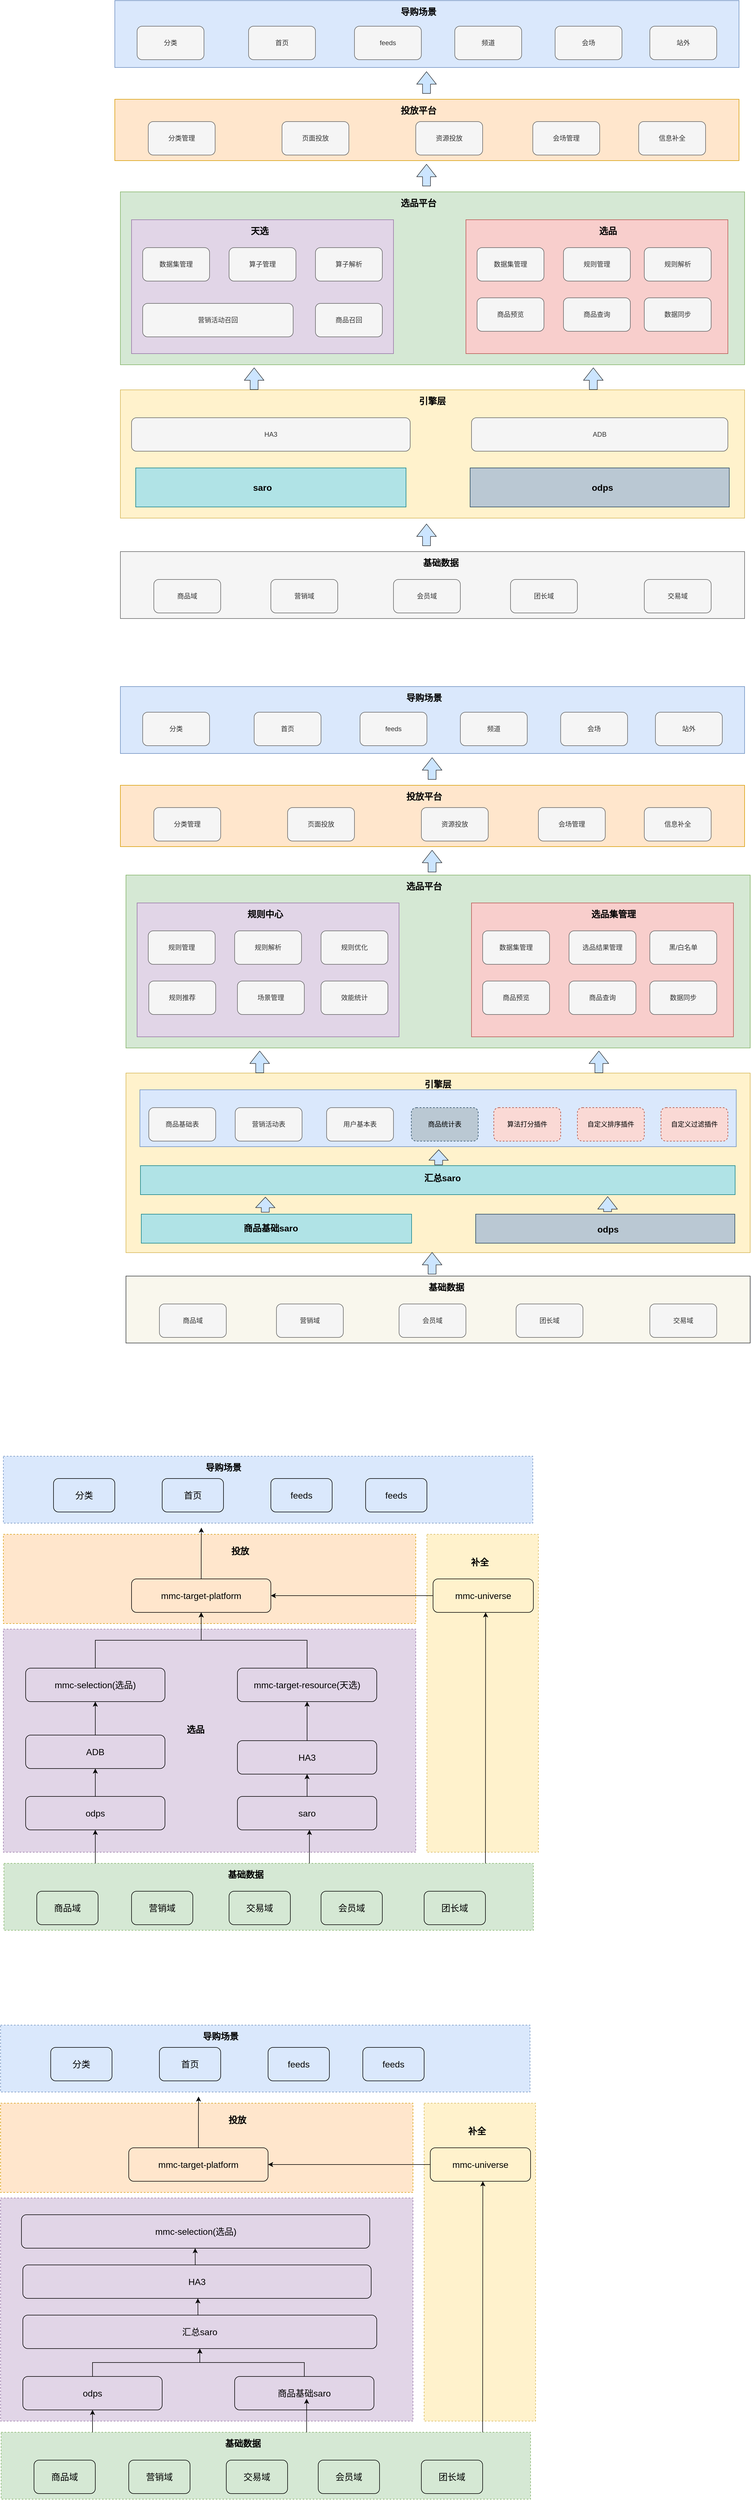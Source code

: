 <mxfile version="14.6.1" type="github">
  <diagram name="Page-1" id="b98fa263-6416-c6ec-5b7d-78bf54ef71d0">
    <mxGraphModel dx="2163" dy="1402" grid="1" gridSize="10" guides="1" tooltips="1" connect="1" arrows="1" fold="1" page="1" pageScale="1.5" pageWidth="2336" pageHeight="1654" background="#ffffff" math="0" shadow="0">
      <root>
        <mxCell id="0" style=";html=1;" />
        <mxCell id="1" style=";html=1;" parent="0" />
        <mxCell id="M6S7KxfYZkBea45pY0MP-111" value="" style="rounded=0;whiteSpace=wrap;html=1;dashed=1;fillColor=#fff2cc;strokeColor=#d6b656;" vertex="1" parent="1">
          <mxGeometry x="840" y="2870" width="200" height="570" as="geometry" />
        </mxCell>
        <mxCell id="M6S7KxfYZkBea45pY0MP-108" value="" style="rounded=0;whiteSpace=wrap;html=1;dashed=1;fillColor=#e1d5e7;strokeColor=#9673a6;" vertex="1" parent="1">
          <mxGeometry x="80" y="3040" width="740" height="400" as="geometry" />
        </mxCell>
        <mxCell id="M6S7KxfYZkBea45pY0MP-110" value="" style="rounded=0;whiteSpace=wrap;html=1;dashed=1;fillColor=#ffe6cc;strokeColor=#d79b00;" vertex="1" parent="1">
          <mxGeometry x="80" y="2870" width="740" height="160" as="geometry" />
        </mxCell>
        <mxCell id="M6S7KxfYZkBea45pY0MP-88" value="" style="rounded=0;whiteSpace=wrap;html=1;dashed=1;fillColor=#dae8fc;strokeColor=#6c8ebf;" vertex="1" parent="1">
          <mxGeometry x="80" y="2730" width="950" height="120" as="geometry" />
        </mxCell>
        <mxCell id="TaRt0js-7bv4IxSQRaNH-4" value="" style="rounded=0;whiteSpace=wrap;html=1;fillColor=#dae8fc;strokeColor=#6c8ebf;" parent="1" vertex="1">
          <mxGeometry x="280" y="120" width="1120" height="120" as="geometry" />
        </mxCell>
        <mxCell id="TaRt0js-7bv4IxSQRaNH-5" value="分类" style="rounded=1;whiteSpace=wrap;html=1;fillColor=#f5f5f5;strokeColor=#666666;fontColor=#333333;" parent="1" vertex="1">
          <mxGeometry x="320" y="166" width="120" height="60" as="geometry" />
        </mxCell>
        <mxCell id="TaRt0js-7bv4IxSQRaNH-6" value="首页" style="rounded=1;whiteSpace=wrap;html=1;fillColor=#f5f5f5;strokeColor=#666666;fontColor=#333333;" parent="1" vertex="1">
          <mxGeometry x="520" y="166" width="120" height="60" as="geometry" />
        </mxCell>
        <mxCell id="TaRt0js-7bv4IxSQRaNH-7" value="feeds" style="rounded=1;whiteSpace=wrap;html=1;fillColor=#f5f5f5;strokeColor=#666666;fontColor=#333333;" parent="1" vertex="1">
          <mxGeometry x="710" y="166" width="120" height="60" as="geometry" />
        </mxCell>
        <mxCell id="TaRt0js-7bv4IxSQRaNH-8" value="频道" style="rounded=1;whiteSpace=wrap;html=1;fillColor=#f5f5f5;strokeColor=#666666;fontColor=#333333;" parent="1" vertex="1">
          <mxGeometry x="890" y="166" width="120" height="60" as="geometry" />
        </mxCell>
        <mxCell id="TaRt0js-7bv4IxSQRaNH-9" value="会场" style="rounded=1;whiteSpace=wrap;html=1;fillColor=#f5f5f5;strokeColor=#666666;fontColor=#333333;" parent="1" vertex="1">
          <mxGeometry x="1070" y="166" width="120" height="60" as="geometry" />
        </mxCell>
        <mxCell id="TaRt0js-7bv4IxSQRaNH-10" value="站外" style="rounded=1;whiteSpace=wrap;html=1;fillColor=#f5f5f5;strokeColor=#666666;fontColor=#333333;" parent="1" vertex="1">
          <mxGeometry x="1240" y="166" width="120" height="60" as="geometry" />
        </mxCell>
        <mxCell id="TaRt0js-7bv4IxSQRaNH-11" value="导购场景" style="text;html=1;strokeColor=none;fillColor=none;align=center;verticalAlign=middle;whiteSpace=wrap;rounded=0;fontStyle=1;fontSize=16;" parent="1" vertex="1">
          <mxGeometry x="760" y="130" width="130" height="20" as="geometry" />
        </mxCell>
        <mxCell id="TaRt0js-7bv4IxSQRaNH-12" value="" style="rounded=0;whiteSpace=wrap;html=1;fillColor=#ffe6cc;strokeColor=#d79b00;" parent="1" vertex="1">
          <mxGeometry x="280" y="297" width="1120" height="110" as="geometry" />
        </mxCell>
        <mxCell id="TaRt0js-7bv4IxSQRaNH-13" value="投放平台" style="text;html=1;strokeColor=none;fillColor=none;align=center;verticalAlign=middle;whiteSpace=wrap;rounded=0;fontStyle=1;fontSize=16;" parent="1" vertex="1">
          <mxGeometry x="760" y="307" width="130" height="20" as="geometry" />
        </mxCell>
        <mxCell id="TaRt0js-7bv4IxSQRaNH-14" value="分类管理" style="rounded=1;whiteSpace=wrap;html=1;fillColor=#f5f5f5;strokeColor=#666666;fontColor=#333333;" parent="1" vertex="1">
          <mxGeometry x="340" y="337" width="120" height="60" as="geometry" />
        </mxCell>
        <mxCell id="TaRt0js-7bv4IxSQRaNH-15" value="页面投放" style="rounded=1;whiteSpace=wrap;html=1;fillColor=#f5f5f5;strokeColor=#666666;fontColor=#333333;" parent="1" vertex="1">
          <mxGeometry x="580" y="337" width="120" height="60" as="geometry" />
        </mxCell>
        <mxCell id="TaRt0js-7bv4IxSQRaNH-17" value="资源投放" style="rounded=1;whiteSpace=wrap;html=1;fillColor=#f5f5f5;strokeColor=#666666;fontColor=#333333;" parent="1" vertex="1">
          <mxGeometry x="820" y="337" width="120" height="60" as="geometry" />
        </mxCell>
        <mxCell id="TaRt0js-7bv4IxSQRaNH-18" value="会场管理" style="rounded=1;whiteSpace=wrap;html=1;fillColor=#f5f5f5;strokeColor=#666666;fontColor=#333333;" parent="1" vertex="1">
          <mxGeometry x="1030" y="337" width="120" height="60" as="geometry" />
        </mxCell>
        <mxCell id="TaRt0js-7bv4IxSQRaNH-19" value="信息补全" style="rounded=1;whiteSpace=wrap;html=1;fillColor=#f5f5f5;strokeColor=#666666;fontColor=#333333;" parent="1" vertex="1">
          <mxGeometry x="1220" y="337" width="120" height="60" as="geometry" />
        </mxCell>
        <mxCell id="TaRt0js-7bv4IxSQRaNH-20" value="" style="rounded=0;whiteSpace=wrap;html=1;fillColor=#d5e8d4;strokeColor=#82b366;" parent="1" vertex="1">
          <mxGeometry x="290" y="463" width="1120" height="310" as="geometry" />
        </mxCell>
        <mxCell id="TaRt0js-7bv4IxSQRaNH-21" value="选品平台" style="text;html=1;strokeColor=none;fillColor=none;align=center;verticalAlign=middle;whiteSpace=wrap;rounded=0;fontStyle=1;fontSize=16;" parent="1" vertex="1">
          <mxGeometry x="760" y="473" width="130" height="20" as="geometry" />
        </mxCell>
        <mxCell id="TaRt0js-7bv4IxSQRaNH-24" value="" style="rounded=0;whiteSpace=wrap;html=1;fillColor=#e1d5e7;strokeColor=#9673a6;" parent="1" vertex="1">
          <mxGeometry x="310" y="513" width="470" height="240" as="geometry" />
        </mxCell>
        <mxCell id="TaRt0js-7bv4IxSQRaNH-25" value="天选" style="text;html=1;strokeColor=none;fillColor=none;align=center;verticalAlign=middle;whiteSpace=wrap;rounded=0;fontStyle=1;fontSize=16;" parent="1" vertex="1">
          <mxGeometry x="475" y="523" width="130" height="20" as="geometry" />
        </mxCell>
        <mxCell id="TaRt0js-7bv4IxSQRaNH-26" value="" style="rounded=0;whiteSpace=wrap;html=1;fillColor=#f8cecc;strokeColor=#b85450;" parent="1" vertex="1">
          <mxGeometry x="910" y="513" width="470" height="240" as="geometry" />
        </mxCell>
        <mxCell id="TaRt0js-7bv4IxSQRaNH-27" value="选品" style="text;html=1;strokeColor=none;fillColor=none;align=center;verticalAlign=middle;whiteSpace=wrap;rounded=0;fontStyle=1;fontSize=16;" parent="1" vertex="1">
          <mxGeometry x="1100" y="523" width="130" height="20" as="geometry" />
        </mxCell>
        <mxCell id="TaRt0js-7bv4IxSQRaNH-28" value="数据集管理" style="rounded=1;whiteSpace=wrap;html=1;fillColor=#f5f5f5;strokeColor=#666666;fontColor=#333333;" parent="1" vertex="1">
          <mxGeometry x="330" y="563" width="120" height="60" as="geometry" />
        </mxCell>
        <mxCell id="TaRt0js-7bv4IxSQRaNH-29" value="算子管理" style="rounded=1;whiteSpace=wrap;html=1;fillColor=#f5f5f5;strokeColor=#666666;fontColor=#333333;" parent="1" vertex="1">
          <mxGeometry x="485" y="563" width="120" height="60" as="geometry" />
        </mxCell>
        <mxCell id="TaRt0js-7bv4IxSQRaNH-30" value="算子解析" style="rounded=1;whiteSpace=wrap;html=1;fillColor=#f5f5f5;strokeColor=#666666;fontColor=#333333;" parent="1" vertex="1">
          <mxGeometry x="640" y="563" width="120" height="60" as="geometry" />
        </mxCell>
        <mxCell id="TaRt0js-7bv4IxSQRaNH-31" value="营销活动召回" style="rounded=1;whiteSpace=wrap;html=1;fillColor=#f5f5f5;strokeColor=#666666;fontColor=#333333;" parent="1" vertex="1">
          <mxGeometry x="330" y="663" width="270" height="60" as="geometry" />
        </mxCell>
        <mxCell id="TaRt0js-7bv4IxSQRaNH-32" value="商品召回" style="rounded=1;whiteSpace=wrap;html=1;fillColor=#f5f5f5;strokeColor=#666666;fontColor=#333333;" parent="1" vertex="1">
          <mxGeometry x="640" y="663" width="120" height="60" as="geometry" />
        </mxCell>
        <mxCell id="TaRt0js-7bv4IxSQRaNH-33" value="数据集管理" style="rounded=1;whiteSpace=wrap;html=1;fillColor=#f5f5f5;strokeColor=#666666;fontColor=#333333;" parent="1" vertex="1">
          <mxGeometry x="930" y="563" width="120" height="60" as="geometry" />
        </mxCell>
        <mxCell id="TaRt0js-7bv4IxSQRaNH-34" value="规则管理" style="rounded=1;whiteSpace=wrap;html=1;fillColor=#f5f5f5;strokeColor=#666666;fontColor=#333333;" parent="1" vertex="1">
          <mxGeometry x="1085" y="563" width="120" height="60" as="geometry" />
        </mxCell>
        <mxCell id="TaRt0js-7bv4IxSQRaNH-35" value="规则解析" style="rounded=1;whiteSpace=wrap;html=1;fillColor=#f5f5f5;strokeColor=#666666;fontColor=#333333;" parent="1" vertex="1">
          <mxGeometry x="1230" y="563" width="120" height="60" as="geometry" />
        </mxCell>
        <mxCell id="TaRt0js-7bv4IxSQRaNH-36" value="商品预览" style="rounded=1;whiteSpace=wrap;html=1;fillColor=#f5f5f5;strokeColor=#666666;fontColor=#333333;" parent="1" vertex="1">
          <mxGeometry x="930" y="653" width="120" height="60" as="geometry" />
        </mxCell>
        <mxCell id="TaRt0js-7bv4IxSQRaNH-37" value="商品查询" style="rounded=1;whiteSpace=wrap;html=1;fillColor=#f5f5f5;strokeColor=#666666;fontColor=#333333;" parent="1" vertex="1">
          <mxGeometry x="1085" y="653" width="120" height="60" as="geometry" />
        </mxCell>
        <mxCell id="TaRt0js-7bv4IxSQRaNH-40" value="数据同步" style="rounded=1;whiteSpace=wrap;html=1;fillColor=#f5f5f5;strokeColor=#666666;fontColor=#333333;" parent="1" vertex="1">
          <mxGeometry x="1230" y="653" width="120" height="60" as="geometry" />
        </mxCell>
        <mxCell id="TaRt0js-7bv4IxSQRaNH-41" value="" style="rounded=0;whiteSpace=wrap;html=1;fillColor=#fff2cc;strokeColor=#d6b656;" parent="1" vertex="1">
          <mxGeometry x="290" y="818" width="1120" height="230" as="geometry" />
        </mxCell>
        <mxCell id="TaRt0js-7bv4IxSQRaNH-42" value="引擎层" style="text;html=1;strokeColor=none;fillColor=none;align=center;verticalAlign=middle;whiteSpace=wrap;rounded=0;fontStyle=1;fontSize=16;" parent="1" vertex="1">
          <mxGeometry x="785" y="828" width="130" height="20" as="geometry" />
        </mxCell>
        <mxCell id="TaRt0js-7bv4IxSQRaNH-44" value="HA3" style="rounded=1;whiteSpace=wrap;html=1;fillColor=#f5f5f5;strokeColor=#666666;fontColor=#333333;" parent="1" vertex="1">
          <mxGeometry x="310" y="868" width="500" height="60" as="geometry" />
        </mxCell>
        <mxCell id="TaRt0js-7bv4IxSQRaNH-45" value="ADB" style="rounded=1;whiteSpace=wrap;html=1;fillColor=#f5f5f5;strokeColor=#666666;fontColor=#333333;" parent="1" vertex="1">
          <mxGeometry x="920" y="868" width="460" height="60" as="geometry" />
        </mxCell>
        <mxCell id="TaRt0js-7bv4IxSQRaNH-46" value="" style="rounded=0;whiteSpace=wrap;html=1;fillColor=#b0e3e6;strokeColor=#0e8088;" parent="1" vertex="1">
          <mxGeometry x="317.5" y="958" width="485" height="70" as="geometry" />
        </mxCell>
        <mxCell id="TaRt0js-7bv4IxSQRaNH-47" value="saro" style="text;html=1;strokeColor=none;fillColor=none;align=center;verticalAlign=middle;whiteSpace=wrap;rounded=0;fontStyle=1;fontSize=16;" parent="1" vertex="1">
          <mxGeometry x="480" y="983" width="130" height="20" as="geometry" />
        </mxCell>
        <mxCell id="TaRt0js-7bv4IxSQRaNH-48" value="" style="rounded=0;whiteSpace=wrap;html=1;fillColor=#bac8d3;strokeColor=#23445d;" parent="1" vertex="1">
          <mxGeometry x="917.5" y="958" width="465" height="70" as="geometry" />
        </mxCell>
        <mxCell id="TaRt0js-7bv4IxSQRaNH-49" value="odps" style="text;html=1;strokeColor=none;fillColor=none;align=center;verticalAlign=middle;whiteSpace=wrap;rounded=0;fontStyle=1;fontSize=16;" parent="1" vertex="1">
          <mxGeometry x="1090" y="983" width="130" height="20" as="geometry" />
        </mxCell>
        <mxCell id="TaRt0js-7bv4IxSQRaNH-50" value="" style="rounded=0;whiteSpace=wrap;html=1;fillColor=#f5f5f5;strokeColor=#666666;fontColor=#333333;" parent="1" vertex="1">
          <mxGeometry x="290" y="1108" width="1120" height="120" as="geometry" />
        </mxCell>
        <mxCell id="TaRt0js-7bv4IxSQRaNH-51" value="基础数据" style="text;html=1;strokeColor=none;fillColor=none;align=center;verticalAlign=middle;whiteSpace=wrap;rounded=0;fontStyle=1;fontSize=16;" parent="1" vertex="1">
          <mxGeometry x="800" y="1118" width="130" height="20" as="geometry" />
        </mxCell>
        <mxCell id="TaRt0js-7bv4IxSQRaNH-52" value="商品域" style="rounded=1;whiteSpace=wrap;html=1;fillColor=#f5f5f5;strokeColor=#666666;fontColor=#333333;" parent="1" vertex="1">
          <mxGeometry x="350" y="1158" width="120" height="60" as="geometry" />
        </mxCell>
        <mxCell id="TaRt0js-7bv4IxSQRaNH-54" value="营销域" style="rounded=1;whiteSpace=wrap;html=1;fillColor=#f5f5f5;strokeColor=#666666;fontColor=#333333;" parent="1" vertex="1">
          <mxGeometry x="560" y="1158" width="120" height="60" as="geometry" />
        </mxCell>
        <mxCell id="TaRt0js-7bv4IxSQRaNH-55" value="会员域" style="rounded=1;whiteSpace=wrap;html=1;fillColor=#f5f5f5;strokeColor=#666666;fontColor=#333333;" parent="1" vertex="1">
          <mxGeometry x="780" y="1158" width="120" height="60" as="geometry" />
        </mxCell>
        <mxCell id="TaRt0js-7bv4IxSQRaNH-56" value="团长域" style="rounded=1;whiteSpace=wrap;html=1;fillColor=#f5f5f5;strokeColor=#666666;fontColor=#333333;" parent="1" vertex="1">
          <mxGeometry x="990" y="1158" width="120" height="60" as="geometry" />
        </mxCell>
        <mxCell id="TaRt0js-7bv4IxSQRaNH-57" value="交易域" style="rounded=1;whiteSpace=wrap;html=1;fillColor=#f5f5f5;strokeColor=#666666;fontColor=#333333;" parent="1" vertex="1">
          <mxGeometry x="1230" y="1158" width="120" height="60" as="geometry" />
        </mxCell>
        <mxCell id="TaRt0js-7bv4IxSQRaNH-60" value="" style="shape=flexArrow;endArrow=classic;html=1;fontSize=16;width=14.286;endSize=7.143;fillColor=#cce5ff;strokeColor=#36393d;" parent="1" edge="1">
          <mxGeometry width="50" height="50" relative="1" as="geometry">
            <mxPoint x="1138.57" y="818" as="sourcePoint" />
            <mxPoint x="1138.57" y="778" as="targetPoint" />
          </mxGeometry>
        </mxCell>
        <mxCell id="TaRt0js-7bv4IxSQRaNH-61" value="" style="shape=flexArrow;endArrow=classic;html=1;fontSize=16;width=14.286;endSize=7.143;fillColor=#cce5ff;strokeColor=#36393d;" parent="1" edge="1">
          <mxGeometry width="50" height="50" relative="1" as="geometry">
            <mxPoint x="530.0" y="818.0" as="sourcePoint" />
            <mxPoint x="530.0" y="778.0" as="targetPoint" />
          </mxGeometry>
        </mxCell>
        <mxCell id="TaRt0js-7bv4IxSQRaNH-63" value="" style="shape=flexArrow;endArrow=classic;html=1;fontSize=16;width=14.286;endSize=7.143;fillColor=#cce5ff;strokeColor=#36393d;" parent="1" edge="1">
          <mxGeometry width="50" height="50" relative="1" as="geometry">
            <mxPoint x="839.29" y="453.0" as="sourcePoint" />
            <mxPoint x="839.29" y="413.0" as="targetPoint" />
          </mxGeometry>
        </mxCell>
        <mxCell id="TaRt0js-7bv4IxSQRaNH-64" value="" style="shape=flexArrow;endArrow=classic;html=1;fontSize=16;width=14.286;endSize=7.143;fillColor=#cce5ff;strokeColor=#36393d;" parent="1" edge="1">
          <mxGeometry width="50" height="50" relative="1" as="geometry">
            <mxPoint x="839.29" y="287.0" as="sourcePoint" />
            <mxPoint x="839.29" y="247.0" as="targetPoint" />
          </mxGeometry>
        </mxCell>
        <mxCell id="TaRt0js-7bv4IxSQRaNH-70" value="" style="shape=flexArrow;endArrow=classic;html=1;fontSize=16;width=14.286;endSize=7.143;fillColor=#cce5ff;strokeColor=#36393d;" parent="1" edge="1">
          <mxGeometry width="50" height="50" relative="1" as="geometry">
            <mxPoint x="839.29" y="1098.0" as="sourcePoint" />
            <mxPoint x="839.29" y="1058.0" as="targetPoint" />
          </mxGeometry>
        </mxCell>
        <mxCell id="M6S7KxfYZkBea45pY0MP-1" value="" style="rounded=0;whiteSpace=wrap;html=1;fillColor=#dae8fc;strokeColor=#6c8ebf;" vertex="1" parent="1">
          <mxGeometry x="290" y="1350" width="1120" height="120" as="geometry" />
        </mxCell>
        <mxCell id="M6S7KxfYZkBea45pY0MP-2" value="分类" style="rounded=1;whiteSpace=wrap;html=1;fillColor=#f5f5f5;strokeColor=#666666;fontColor=#333333;" vertex="1" parent="1">
          <mxGeometry x="330" y="1396" width="120" height="60" as="geometry" />
        </mxCell>
        <mxCell id="M6S7KxfYZkBea45pY0MP-3" value="首页" style="rounded=1;whiteSpace=wrap;html=1;fillColor=#f5f5f5;strokeColor=#666666;fontColor=#333333;" vertex="1" parent="1">
          <mxGeometry x="530" y="1396" width="120" height="60" as="geometry" />
        </mxCell>
        <mxCell id="M6S7KxfYZkBea45pY0MP-4" value="feeds" style="rounded=1;whiteSpace=wrap;html=1;fillColor=#f5f5f5;strokeColor=#666666;fontColor=#333333;" vertex="1" parent="1">
          <mxGeometry x="720" y="1396" width="120" height="60" as="geometry" />
        </mxCell>
        <mxCell id="M6S7KxfYZkBea45pY0MP-5" value="频道" style="rounded=1;whiteSpace=wrap;html=1;fillColor=#f5f5f5;strokeColor=#666666;fontColor=#333333;" vertex="1" parent="1">
          <mxGeometry x="900" y="1396" width="120" height="60" as="geometry" />
        </mxCell>
        <mxCell id="M6S7KxfYZkBea45pY0MP-6" value="会场" style="rounded=1;whiteSpace=wrap;html=1;fillColor=#f5f5f5;strokeColor=#666666;fontColor=#333333;" vertex="1" parent="1">
          <mxGeometry x="1080" y="1396" width="120" height="60" as="geometry" />
        </mxCell>
        <mxCell id="M6S7KxfYZkBea45pY0MP-7" value="站外" style="rounded=1;whiteSpace=wrap;html=1;fillColor=#f5f5f5;strokeColor=#666666;fontColor=#333333;" vertex="1" parent="1">
          <mxGeometry x="1250" y="1396" width="120" height="60" as="geometry" />
        </mxCell>
        <mxCell id="M6S7KxfYZkBea45pY0MP-8" value="导购场景" style="text;html=1;strokeColor=none;fillColor=none;align=center;verticalAlign=middle;whiteSpace=wrap;rounded=0;fontStyle=1;fontSize=16;" vertex="1" parent="1">
          <mxGeometry x="770" y="1360" width="130" height="20" as="geometry" />
        </mxCell>
        <mxCell id="M6S7KxfYZkBea45pY0MP-9" value="" style="rounded=0;whiteSpace=wrap;html=1;fillColor=#ffe6cc;strokeColor=#d79b00;" vertex="1" parent="1">
          <mxGeometry x="290" y="1527" width="1120" height="110" as="geometry" />
        </mxCell>
        <mxCell id="M6S7KxfYZkBea45pY0MP-10" value="投放平台" style="text;html=1;strokeColor=none;fillColor=none;align=center;verticalAlign=middle;whiteSpace=wrap;rounded=0;fontStyle=1;fontSize=16;" vertex="1" parent="1">
          <mxGeometry x="770" y="1537" width="130" height="20" as="geometry" />
        </mxCell>
        <mxCell id="M6S7KxfYZkBea45pY0MP-11" value="分类管理" style="rounded=1;whiteSpace=wrap;html=1;fillColor=#f5f5f5;strokeColor=#666666;fontColor=#333333;" vertex="1" parent="1">
          <mxGeometry x="350" y="1567" width="120" height="60" as="geometry" />
        </mxCell>
        <mxCell id="M6S7KxfYZkBea45pY0MP-12" value="页面投放" style="rounded=1;whiteSpace=wrap;html=1;fillColor=#f5f5f5;strokeColor=#666666;fontColor=#333333;" vertex="1" parent="1">
          <mxGeometry x="590" y="1567" width="120" height="60" as="geometry" />
        </mxCell>
        <mxCell id="M6S7KxfYZkBea45pY0MP-13" value="资源投放" style="rounded=1;whiteSpace=wrap;html=1;fillColor=#f5f5f5;strokeColor=#666666;fontColor=#333333;" vertex="1" parent="1">
          <mxGeometry x="830" y="1567" width="120" height="60" as="geometry" />
        </mxCell>
        <mxCell id="M6S7KxfYZkBea45pY0MP-14" value="会场管理" style="rounded=1;whiteSpace=wrap;html=1;fillColor=#f5f5f5;strokeColor=#666666;fontColor=#333333;" vertex="1" parent="1">
          <mxGeometry x="1040" y="1567" width="120" height="60" as="geometry" />
        </mxCell>
        <mxCell id="M6S7KxfYZkBea45pY0MP-15" value="信息补全" style="rounded=1;whiteSpace=wrap;html=1;fillColor=#f5f5f5;strokeColor=#666666;fontColor=#333333;" vertex="1" parent="1">
          <mxGeometry x="1230" y="1567" width="120" height="60" as="geometry" />
        </mxCell>
        <mxCell id="M6S7KxfYZkBea45pY0MP-16" value="" style="rounded=0;whiteSpace=wrap;html=1;fillColor=#d5e8d4;strokeColor=#82b366;" vertex="1" parent="1">
          <mxGeometry x="300" y="1688" width="1120" height="310" as="geometry" />
        </mxCell>
        <mxCell id="M6S7KxfYZkBea45pY0MP-17" value="选品平台" style="text;html=1;strokeColor=none;fillColor=none;align=center;verticalAlign=middle;whiteSpace=wrap;rounded=0;fontStyle=1;fontSize=16;" vertex="1" parent="1">
          <mxGeometry x="770" y="1698" width="130" height="20" as="geometry" />
        </mxCell>
        <mxCell id="M6S7KxfYZkBea45pY0MP-18" value="" style="rounded=0;whiteSpace=wrap;html=1;fillColor=#e1d5e7;strokeColor=#9673a6;" vertex="1" parent="1">
          <mxGeometry x="320" y="1738" width="470" height="240" as="geometry" />
        </mxCell>
        <mxCell id="M6S7KxfYZkBea45pY0MP-19" value="规则中心" style="text;html=1;strokeColor=none;fillColor=none;align=center;verticalAlign=middle;whiteSpace=wrap;rounded=0;fontStyle=1;fontSize=16;" vertex="1" parent="1">
          <mxGeometry x="485" y="1748" width="130" height="20" as="geometry" />
        </mxCell>
        <mxCell id="M6S7KxfYZkBea45pY0MP-20" value="" style="rounded=0;whiteSpace=wrap;html=1;fillColor=#f8cecc;strokeColor=#b85450;" vertex="1" parent="1">
          <mxGeometry x="920" y="1738" width="470" height="240" as="geometry" />
        </mxCell>
        <mxCell id="M6S7KxfYZkBea45pY0MP-21" value="选品集管理" style="text;html=1;strokeColor=none;fillColor=none;align=center;verticalAlign=middle;whiteSpace=wrap;rounded=0;fontStyle=1;fontSize=16;" vertex="1" parent="1">
          <mxGeometry x="1110" y="1748" width="130" height="20" as="geometry" />
        </mxCell>
        <mxCell id="M6S7KxfYZkBea45pY0MP-22" value="规则管理" style="rounded=1;whiteSpace=wrap;html=1;fillColor=#f5f5f5;strokeColor=#666666;fontColor=#333333;" vertex="1" parent="1">
          <mxGeometry x="340" y="1788" width="120" height="60" as="geometry" />
        </mxCell>
        <mxCell id="M6S7KxfYZkBea45pY0MP-23" value="规则解析" style="rounded=1;whiteSpace=wrap;html=1;fillColor=#f5f5f5;strokeColor=#666666;fontColor=#333333;" vertex="1" parent="1">
          <mxGeometry x="495" y="1788" width="120" height="60" as="geometry" />
        </mxCell>
        <mxCell id="M6S7KxfYZkBea45pY0MP-24" value="规则优化" style="rounded=1;whiteSpace=wrap;html=1;fillColor=#f5f5f5;strokeColor=#666666;fontColor=#333333;" vertex="1" parent="1">
          <mxGeometry x="650" y="1788" width="120" height="60" as="geometry" />
        </mxCell>
        <mxCell id="M6S7KxfYZkBea45pY0MP-27" value="数据集管理" style="rounded=1;whiteSpace=wrap;html=1;fillColor=#f5f5f5;strokeColor=#666666;fontColor=#333333;" vertex="1" parent="1">
          <mxGeometry x="940" y="1788" width="120" height="60" as="geometry" />
        </mxCell>
        <mxCell id="M6S7KxfYZkBea45pY0MP-28" value="选品结果管理" style="rounded=1;whiteSpace=wrap;html=1;fillColor=#f5f5f5;strokeColor=#666666;fontColor=#333333;" vertex="1" parent="1">
          <mxGeometry x="1095" y="1788" width="120" height="60" as="geometry" />
        </mxCell>
        <mxCell id="M6S7KxfYZkBea45pY0MP-29" value="黑/白名单" style="rounded=1;whiteSpace=wrap;html=1;fillColor=#f5f5f5;strokeColor=#666666;fontColor=#333333;" vertex="1" parent="1">
          <mxGeometry x="1240" y="1788" width="120" height="60" as="geometry" />
        </mxCell>
        <mxCell id="M6S7KxfYZkBea45pY0MP-30" value="商品预览" style="rounded=1;whiteSpace=wrap;html=1;fillColor=#f5f5f5;strokeColor=#666666;fontColor=#333333;" vertex="1" parent="1">
          <mxGeometry x="940" y="1878" width="120" height="60" as="geometry" />
        </mxCell>
        <mxCell id="M6S7KxfYZkBea45pY0MP-31" value="商品查询" style="rounded=1;whiteSpace=wrap;html=1;fillColor=#f5f5f5;strokeColor=#666666;fontColor=#333333;" vertex="1" parent="1">
          <mxGeometry x="1095" y="1878" width="120" height="60" as="geometry" />
        </mxCell>
        <mxCell id="M6S7KxfYZkBea45pY0MP-32" value="数据同步" style="rounded=1;whiteSpace=wrap;html=1;fillColor=#f5f5f5;strokeColor=#666666;fontColor=#333333;" vertex="1" parent="1">
          <mxGeometry x="1240" y="1878" width="120" height="60" as="geometry" />
        </mxCell>
        <mxCell id="M6S7KxfYZkBea45pY0MP-33" value="" style="rounded=0;whiteSpace=wrap;html=1;fillColor=#fff2cc;strokeColor=#d6b656;" vertex="1" parent="1">
          <mxGeometry x="300" y="2043" width="1120" height="322" as="geometry" />
        </mxCell>
        <mxCell id="M6S7KxfYZkBea45pY0MP-34" value="引擎层" style="text;html=1;strokeColor=none;fillColor=none;align=center;verticalAlign=middle;whiteSpace=wrap;rounded=0;fontStyle=1;fontSize=16;" vertex="1" parent="1">
          <mxGeometry x="795" y="2053" width="130" height="20" as="geometry" />
        </mxCell>
        <mxCell id="M6S7KxfYZkBea45pY0MP-37" value="" style="rounded=0;whiteSpace=wrap;html=1;fillColor=#b0e3e6;strokeColor=#0e8088;" vertex="1" parent="1">
          <mxGeometry x="327.5" y="2296" width="485" height="52" as="geometry" />
        </mxCell>
        <mxCell id="M6S7KxfYZkBea45pY0MP-38" value="商品基础saro" style="text;html=1;strokeColor=none;fillColor=none;align=center;verticalAlign=middle;whiteSpace=wrap;rounded=0;fontStyle=1;fontSize=16;" vertex="1" parent="1">
          <mxGeometry x="495" y="2311" width="130" height="20" as="geometry" />
        </mxCell>
        <mxCell id="M6S7KxfYZkBea45pY0MP-39" value="" style="rounded=0;whiteSpace=wrap;html=1;fillColor=#bac8d3;strokeColor=#23445d;" vertex="1" parent="1">
          <mxGeometry x="927.5" y="2296" width="465" height="52" as="geometry" />
        </mxCell>
        <mxCell id="M6S7KxfYZkBea45pY0MP-40" value="odps" style="text;html=1;strokeColor=none;fillColor=none;align=center;verticalAlign=middle;whiteSpace=wrap;rounded=0;fontStyle=1;fontSize=16;" vertex="1" parent="1">
          <mxGeometry x="1100" y="2313" width="130" height="20" as="geometry" />
        </mxCell>
        <mxCell id="M6S7KxfYZkBea45pY0MP-41" value="" style="rounded=0;whiteSpace=wrap;html=1;fillColor=#f9f7ed;strokeColor=#36393d;" vertex="1" parent="1">
          <mxGeometry x="300" y="2407" width="1120" height="120" as="geometry" />
        </mxCell>
        <mxCell id="M6S7KxfYZkBea45pY0MP-42" value="基础数据" style="text;html=1;strokeColor=none;fillColor=none;align=center;verticalAlign=middle;whiteSpace=wrap;rounded=0;fontStyle=1;fontSize=16;" vertex="1" parent="1">
          <mxGeometry x="810" y="2417" width="130" height="20" as="geometry" />
        </mxCell>
        <mxCell id="M6S7KxfYZkBea45pY0MP-43" value="商品域" style="rounded=1;whiteSpace=wrap;html=1;fillColor=#f5f5f5;strokeColor=#666666;fontColor=#333333;" vertex="1" parent="1">
          <mxGeometry x="360" y="2457" width="120" height="60" as="geometry" />
        </mxCell>
        <mxCell id="M6S7KxfYZkBea45pY0MP-44" value="营销域" style="rounded=1;whiteSpace=wrap;html=1;fillColor=#f5f5f5;strokeColor=#666666;fontColor=#333333;" vertex="1" parent="1">
          <mxGeometry x="570" y="2457" width="120" height="60" as="geometry" />
        </mxCell>
        <mxCell id="M6S7KxfYZkBea45pY0MP-45" value="会员域" style="rounded=1;whiteSpace=wrap;html=1;fillColor=#f5f5f5;strokeColor=#666666;fontColor=#333333;" vertex="1" parent="1">
          <mxGeometry x="790" y="2457" width="120" height="60" as="geometry" />
        </mxCell>
        <mxCell id="M6S7KxfYZkBea45pY0MP-46" value="团长域" style="rounded=1;whiteSpace=wrap;html=1;fillColor=#f5f5f5;strokeColor=#666666;fontColor=#333333;" vertex="1" parent="1">
          <mxGeometry x="1000" y="2457" width="120" height="60" as="geometry" />
        </mxCell>
        <mxCell id="M6S7KxfYZkBea45pY0MP-47" value="交易域" style="rounded=1;whiteSpace=wrap;html=1;fillColor=#f5f5f5;strokeColor=#666666;fontColor=#333333;" vertex="1" parent="1">
          <mxGeometry x="1240" y="2457" width="120" height="60" as="geometry" />
        </mxCell>
        <mxCell id="M6S7KxfYZkBea45pY0MP-48" value="" style="shape=flexArrow;endArrow=classic;html=1;fontSize=16;width=14.286;endSize=7.143;fillColor=#cce5ff;strokeColor=#36393d;" edge="1" parent="1">
          <mxGeometry width="50" height="50" relative="1" as="geometry">
            <mxPoint x="1148.57" y="2043" as="sourcePoint" />
            <mxPoint x="1148.57" y="2003" as="targetPoint" />
          </mxGeometry>
        </mxCell>
        <mxCell id="M6S7KxfYZkBea45pY0MP-49" value="" style="shape=flexArrow;endArrow=classic;html=1;fontSize=16;width=14.286;endSize=7.143;fillColor=#cce5ff;strokeColor=#36393d;" edge="1" parent="1">
          <mxGeometry width="50" height="50" relative="1" as="geometry">
            <mxPoint x="540.0" y="2043" as="sourcePoint" />
            <mxPoint x="540.0" y="2003" as="targetPoint" />
          </mxGeometry>
        </mxCell>
        <mxCell id="M6S7KxfYZkBea45pY0MP-50" value="" style="shape=flexArrow;endArrow=classic;html=1;fontSize=16;width=14.286;endSize=7.143;fillColor=#cce5ff;strokeColor=#36393d;" edge="1" parent="1">
          <mxGeometry width="50" height="50" relative="1" as="geometry">
            <mxPoint x="849.29" y="1683" as="sourcePoint" />
            <mxPoint x="849.29" y="1643" as="targetPoint" />
          </mxGeometry>
        </mxCell>
        <mxCell id="M6S7KxfYZkBea45pY0MP-51" value="" style="shape=flexArrow;endArrow=classic;html=1;fontSize=16;width=14.286;endSize=7.143;fillColor=#cce5ff;strokeColor=#36393d;" edge="1" parent="1">
          <mxGeometry width="50" height="50" relative="1" as="geometry">
            <mxPoint x="849.29" y="1517.0" as="sourcePoint" />
            <mxPoint x="849.29" y="1477.0" as="targetPoint" />
          </mxGeometry>
        </mxCell>
        <mxCell id="M6S7KxfYZkBea45pY0MP-52" value="" style="shape=flexArrow;endArrow=classic;html=1;fontSize=16;width=14.286;endSize=7.143;fillColor=#cce5ff;strokeColor=#36393d;" edge="1" parent="1">
          <mxGeometry width="50" height="50" relative="1" as="geometry">
            <mxPoint x="849.29" y="2404" as="sourcePoint" />
            <mxPoint x="849.29" y="2364" as="targetPoint" />
          </mxGeometry>
        </mxCell>
        <mxCell id="M6S7KxfYZkBea45pY0MP-53" value="" style="rounded=0;whiteSpace=wrap;html=1;fillColor=#b0e3e6;strokeColor=#0e8088;" vertex="1" parent="1">
          <mxGeometry x="326" y="2209" width="1067" height="52" as="geometry" />
        </mxCell>
        <mxCell id="M6S7KxfYZkBea45pY0MP-54" value="汇总saro" style="text;html=1;strokeColor=none;fillColor=none;align=center;verticalAlign=middle;whiteSpace=wrap;rounded=0;fontStyle=1;fontSize=16;" vertex="1" parent="1">
          <mxGeometry x="802.5" y="2221" width="130" height="20" as="geometry" />
        </mxCell>
        <mxCell id="M6S7KxfYZkBea45pY0MP-55" value="" style="rounded=0;whiteSpace=wrap;html=1;fillColor=#dae8fc;strokeColor=#6c8ebf;" vertex="1" parent="1">
          <mxGeometry x="325" y="2073" width="1070" height="102" as="geometry" />
        </mxCell>
        <mxCell id="M6S7KxfYZkBea45pY0MP-56" value="商品基础表" style="rounded=1;whiteSpace=wrap;html=1;fillColor=#f5f5f5;strokeColor=#666666;fontColor=#333333;" vertex="1" parent="1">
          <mxGeometry x="341" y="2105" width="120" height="60" as="geometry" />
        </mxCell>
        <mxCell id="M6S7KxfYZkBea45pY0MP-57" value="营销活动表" style="rounded=1;whiteSpace=wrap;html=1;fillColor=#f5f5f5;strokeColor=#666666;fontColor=#333333;" vertex="1" parent="1">
          <mxGeometry x="496" y="2105" width="120" height="60" as="geometry" />
        </mxCell>
        <mxCell id="M6S7KxfYZkBea45pY0MP-58" value="商品统计表" style="rounded=1;whiteSpace=wrap;html=1;fillColor=#bac8d3;strokeColor=#23445d;dashed=1;" vertex="1" parent="1">
          <mxGeometry x="812" y="2105" width="120" height="60" as="geometry" />
        </mxCell>
        <mxCell id="M6S7KxfYZkBea45pY0MP-59" value="用户基本表" style="rounded=1;whiteSpace=wrap;html=1;fillColor=#f5f5f5;strokeColor=#666666;fontColor=#333333;" vertex="1" parent="1">
          <mxGeometry x="660" y="2105" width="120" height="60" as="geometry" />
        </mxCell>
        <mxCell id="M6S7KxfYZkBea45pY0MP-60" value="算法打分插件" style="rounded=1;whiteSpace=wrap;html=1;fillColor=#fad9d5;strokeColor=#ae4132;dashed=1;" vertex="1" parent="1">
          <mxGeometry x="960" y="2105" width="120" height="60" as="geometry" />
        </mxCell>
        <mxCell id="M6S7KxfYZkBea45pY0MP-61" value="自定义排序插件" style="rounded=1;whiteSpace=wrap;html=1;fillColor=#fad9d5;strokeColor=#ae4132;dashed=1;" vertex="1" parent="1">
          <mxGeometry x="1110" y="2105" width="120" height="60" as="geometry" />
        </mxCell>
        <mxCell id="M6S7KxfYZkBea45pY0MP-62" value="自定义过滤插件" style="rounded=1;whiteSpace=wrap;html=1;fillColor=#fad9d5;strokeColor=#ae4132;dashed=1;" vertex="1" parent="1">
          <mxGeometry x="1260" y="2105" width="120" height="60" as="geometry" />
        </mxCell>
        <mxCell id="M6S7KxfYZkBea45pY0MP-63" value="规则推荐" style="rounded=1;whiteSpace=wrap;html=1;fillColor=#f5f5f5;strokeColor=#666666;fontColor=#333333;" vertex="1" parent="1">
          <mxGeometry x="341" y="1878" width="120" height="60" as="geometry" />
        </mxCell>
        <mxCell id="M6S7KxfYZkBea45pY0MP-64" value="场景管理" style="rounded=1;whiteSpace=wrap;html=1;fillColor=#f5f5f5;strokeColor=#666666;fontColor=#333333;" vertex="1" parent="1">
          <mxGeometry x="500" y="1878" width="120" height="60" as="geometry" />
        </mxCell>
        <mxCell id="M6S7KxfYZkBea45pY0MP-65" value="效能统计" style="rounded=1;whiteSpace=wrap;html=1;fillColor=#f5f5f5;strokeColor=#666666;fontColor=#333333;" vertex="1" parent="1">
          <mxGeometry x="650" y="1878" width="120" height="60" as="geometry" />
        </mxCell>
        <mxCell id="M6S7KxfYZkBea45pY0MP-66" value="" style="shape=flexArrow;endArrow=classic;html=1;fontSize=16;width=14.286;endSize=5.933;fillColor=#cce5ff;strokeColor=#36393d;endWidth=19.524;" edge="1" parent="1">
          <mxGeometry width="50" height="50" relative="1" as="geometry">
            <mxPoint x="550" y="2293" as="sourcePoint" />
            <mxPoint x="550.17" y="2265" as="targetPoint" />
            <Array as="points">
              <mxPoint x="550" y="2293" />
            </Array>
          </mxGeometry>
        </mxCell>
        <mxCell id="M6S7KxfYZkBea45pY0MP-72" value="" style="shape=flexArrow;endArrow=classic;html=1;fontSize=16;width=14.286;endSize=7.143;fillColor=#cce5ff;strokeColor=#36393d;" edge="1" parent="1">
          <mxGeometry width="50" height="50" relative="1" as="geometry">
            <mxPoint x="1164.17" y="2292" as="sourcePoint" />
            <mxPoint x="1164.34" y="2264.0" as="targetPoint" />
            <Array as="points">
              <mxPoint x="1164.17" y="2292" />
            </Array>
          </mxGeometry>
        </mxCell>
        <mxCell id="M6S7KxfYZkBea45pY0MP-73" value="" style="shape=flexArrow;endArrow=classic;html=1;fontSize=16;width=14.286;endSize=5.933;fillColor=#cce5ff;strokeColor=#36393d;endWidth=19.524;" edge="1" parent="1">
          <mxGeometry width="50" height="50" relative="1" as="geometry">
            <mxPoint x="861" y="2208" as="sourcePoint" />
            <mxPoint x="861.17" y="2180" as="targetPoint" />
            <Array as="points">
              <mxPoint x="861" y="2208" />
            </Array>
          </mxGeometry>
        </mxCell>
        <mxCell id="M6S7KxfYZkBea45pY0MP-87" style="edgeStyle=orthogonalEdgeStyle;rounded=0;orthogonalLoop=1;jettySize=auto;html=1;fontSize=16;entryX=0.374;entryY=1.067;entryDx=0;entryDy=0;entryPerimeter=0;" edge="1" parent="1" source="M6S7KxfYZkBea45pY0MP-74" target="M6S7KxfYZkBea45pY0MP-88">
          <mxGeometry relative="1" as="geometry">
            <mxPoint x="435" y="2920" as="targetPoint" />
          </mxGeometry>
        </mxCell>
        <mxCell id="M6S7KxfYZkBea45pY0MP-74" value="mmc-target-platform" style="rounded=1;whiteSpace=wrap;html=1;fontSize=16;fillColor=none;" vertex="1" parent="1">
          <mxGeometry x="310" y="2950" width="250" height="60" as="geometry" />
        </mxCell>
        <mxCell id="M6S7KxfYZkBea45pY0MP-76" style="edgeStyle=orthogonalEdgeStyle;rounded=0;orthogonalLoop=1;jettySize=auto;html=1;entryX=0.5;entryY=1;entryDx=0;entryDy=0;fontSize=16;" edge="1" parent="1" source="M6S7KxfYZkBea45pY0MP-75" target="M6S7KxfYZkBea45pY0MP-74">
          <mxGeometry relative="1" as="geometry" />
        </mxCell>
        <mxCell id="M6S7KxfYZkBea45pY0MP-75" value="mmc-selection(选品)" style="rounded=1;whiteSpace=wrap;html=1;fontSize=16;fillColor=none;" vertex="1" parent="1">
          <mxGeometry x="120" y="3110" width="250" height="60" as="geometry" />
        </mxCell>
        <mxCell id="M6S7KxfYZkBea45pY0MP-77" value="分类" style="rounded=1;whiteSpace=wrap;html=1;fontSize=16;fillColor=none;" vertex="1" parent="1">
          <mxGeometry x="170" y="2770" width="110" height="60" as="geometry" />
        </mxCell>
        <mxCell id="M6S7KxfYZkBea45pY0MP-80" value="首页" style="rounded=1;whiteSpace=wrap;html=1;fontSize=16;fillColor=none;" vertex="1" parent="1">
          <mxGeometry x="365" y="2770" width="110" height="60" as="geometry" />
        </mxCell>
        <mxCell id="M6S7KxfYZkBea45pY0MP-81" value="feeds" style="rounded=1;whiteSpace=wrap;html=1;fontSize=16;fillColor=none;" vertex="1" parent="1">
          <mxGeometry x="560" y="2770" width="110" height="60" as="geometry" />
        </mxCell>
        <mxCell id="M6S7KxfYZkBea45pY0MP-82" value="feeds" style="rounded=1;whiteSpace=wrap;html=1;fontSize=16;fillColor=none;" vertex="1" parent="1">
          <mxGeometry x="730" y="2770" width="110" height="60" as="geometry" />
        </mxCell>
        <mxCell id="M6S7KxfYZkBea45pY0MP-85" style="edgeStyle=orthogonalEdgeStyle;rounded=0;orthogonalLoop=1;jettySize=auto;html=1;entryX=1;entryY=0.5;entryDx=0;entryDy=0;fontSize=16;" edge="1" parent="1" source="M6S7KxfYZkBea45pY0MP-83" target="M6S7KxfYZkBea45pY0MP-74">
          <mxGeometry relative="1" as="geometry" />
        </mxCell>
        <mxCell id="M6S7KxfYZkBea45pY0MP-83" value="mmc-universe" style="rounded=1;whiteSpace=wrap;html=1;fontSize=16;fillColor=none;" vertex="1" parent="1">
          <mxGeometry x="851" y="2950" width="180" height="60" as="geometry" />
        </mxCell>
        <mxCell id="M6S7KxfYZkBea45pY0MP-86" style="edgeStyle=orthogonalEdgeStyle;rounded=0;orthogonalLoop=1;jettySize=auto;html=1;entryX=0.5;entryY=1;entryDx=0;entryDy=0;fontSize=16;" edge="1" parent="1" source="M6S7KxfYZkBea45pY0MP-84" target="M6S7KxfYZkBea45pY0MP-74">
          <mxGeometry relative="1" as="geometry" />
        </mxCell>
        <mxCell id="M6S7KxfYZkBea45pY0MP-84" value="mmc-target-resource(天选)" style="rounded=1;whiteSpace=wrap;html=1;fontSize=16;fillColor=none;" vertex="1" parent="1">
          <mxGeometry x="500" y="3110" width="250" height="60" as="geometry" />
        </mxCell>
        <mxCell id="M6S7KxfYZkBea45pY0MP-89" value="导购场景" style="text;html=1;strokeColor=none;fillColor=none;align=center;verticalAlign=middle;whiteSpace=wrap;rounded=0;fontStyle=1;fontSize=16;" vertex="1" parent="1">
          <mxGeometry x="410" y="2740" width="130" height="20" as="geometry" />
        </mxCell>
        <mxCell id="M6S7KxfYZkBea45pY0MP-101" value="" style="edgeStyle=orthogonalEdgeStyle;rounded=0;orthogonalLoop=1;jettySize=auto;html=1;fontSize=16;" edge="1" parent="1" source="M6S7KxfYZkBea45pY0MP-90" target="M6S7KxfYZkBea45pY0MP-75">
          <mxGeometry relative="1" as="geometry" />
        </mxCell>
        <mxCell id="M6S7KxfYZkBea45pY0MP-90" value="ADB" style="rounded=1;whiteSpace=wrap;html=1;fontSize=16;fillColor=none;" vertex="1" parent="1">
          <mxGeometry x="120" y="3230" width="250" height="60" as="geometry" />
        </mxCell>
        <mxCell id="M6S7KxfYZkBea45pY0MP-100" value="" style="edgeStyle=orthogonalEdgeStyle;rounded=0;orthogonalLoop=1;jettySize=auto;html=1;fontSize=16;" edge="1" parent="1" source="M6S7KxfYZkBea45pY0MP-91" target="M6S7KxfYZkBea45pY0MP-90">
          <mxGeometry relative="1" as="geometry" />
        </mxCell>
        <mxCell id="M6S7KxfYZkBea45pY0MP-91" value="odps" style="rounded=1;whiteSpace=wrap;html=1;fontSize=16;fillColor=none;" vertex="1" parent="1">
          <mxGeometry x="120" y="3340" width="250" height="60" as="geometry" />
        </mxCell>
        <mxCell id="M6S7KxfYZkBea45pY0MP-92" value="" style="rounded=0;whiteSpace=wrap;html=1;dashed=1;fillColor=#d5e8d4;strokeColor=#82b366;" vertex="1" parent="1">
          <mxGeometry x="81" y="3460" width="950" height="120" as="geometry" />
        </mxCell>
        <mxCell id="M6S7KxfYZkBea45pY0MP-93" value="商品域" style="rounded=1;whiteSpace=wrap;html=1;fontSize=16;fillColor=none;" vertex="1" parent="1">
          <mxGeometry x="140" y="3510" width="110" height="60" as="geometry" />
        </mxCell>
        <mxCell id="M6S7KxfYZkBea45pY0MP-94" value="营销域" style="rounded=1;whiteSpace=wrap;html=1;fontSize=16;fillColor=none;" vertex="1" parent="1">
          <mxGeometry x="310" y="3510" width="110" height="60" as="geometry" />
        </mxCell>
        <mxCell id="M6S7KxfYZkBea45pY0MP-95" value="交易域" style="rounded=1;whiteSpace=wrap;html=1;fontSize=16;fillColor=none;" vertex="1" parent="1">
          <mxGeometry x="485" y="3510" width="110" height="60" as="geometry" />
        </mxCell>
        <mxCell id="M6S7KxfYZkBea45pY0MP-96" value="会员域" style="rounded=1;whiteSpace=wrap;html=1;fontSize=16;fillColor=none;" vertex="1" parent="1">
          <mxGeometry x="650" y="3510" width="110" height="60" as="geometry" />
        </mxCell>
        <mxCell id="M6S7KxfYZkBea45pY0MP-97" value="团长域" style="rounded=1;whiteSpace=wrap;html=1;fontSize=16;fillColor=none;" vertex="1" parent="1">
          <mxGeometry x="835" y="3510" width="110" height="60" as="geometry" />
        </mxCell>
        <mxCell id="M6S7KxfYZkBea45pY0MP-98" value="基础数据" style="text;html=1;strokeColor=none;fillColor=none;align=center;verticalAlign=middle;whiteSpace=wrap;rounded=0;fontStyle=1;fontSize=16;" vertex="1" parent="1">
          <mxGeometry x="450" y="3470" width="130" height="20" as="geometry" />
        </mxCell>
        <mxCell id="M6S7KxfYZkBea45pY0MP-99" value="" style="endArrow=classic;html=1;fontSize=16;entryX=0.5;entryY=1;entryDx=0;entryDy=0;" edge="1" parent="1" target="M6S7KxfYZkBea45pY0MP-91">
          <mxGeometry width="50" height="50" relative="1" as="geometry">
            <mxPoint x="245" y="3460" as="sourcePoint" />
            <mxPoint x="300" y="3410" as="targetPoint" />
          </mxGeometry>
        </mxCell>
        <mxCell id="M6S7KxfYZkBea45pY0MP-105" value="" style="edgeStyle=orthogonalEdgeStyle;rounded=0;orthogonalLoop=1;jettySize=auto;html=1;fontSize=16;" edge="1" parent="1" source="M6S7KxfYZkBea45pY0MP-102" target="M6S7KxfYZkBea45pY0MP-104">
          <mxGeometry relative="1" as="geometry" />
        </mxCell>
        <mxCell id="M6S7KxfYZkBea45pY0MP-102" value="saro" style="rounded=1;whiteSpace=wrap;html=1;fontSize=16;fillColor=none;" vertex="1" parent="1">
          <mxGeometry x="500" y="3340" width="250" height="60" as="geometry" />
        </mxCell>
        <mxCell id="M6S7KxfYZkBea45pY0MP-103" value="" style="endArrow=classic;html=1;fontSize=16;entryX=0.5;entryY=1;entryDx=0;entryDy=0;" edge="1" parent="1">
          <mxGeometry width="50" height="50" relative="1" as="geometry">
            <mxPoint x="629.17" y="3460" as="sourcePoint" />
            <mxPoint x="629.17" y="3400" as="targetPoint" />
          </mxGeometry>
        </mxCell>
        <mxCell id="M6S7KxfYZkBea45pY0MP-106" value="" style="edgeStyle=orthogonalEdgeStyle;rounded=0;orthogonalLoop=1;jettySize=auto;html=1;fontSize=16;" edge="1" parent="1" source="M6S7KxfYZkBea45pY0MP-104" target="M6S7KxfYZkBea45pY0MP-84">
          <mxGeometry relative="1" as="geometry" />
        </mxCell>
        <mxCell id="M6S7KxfYZkBea45pY0MP-104" value="HA3" style="rounded=1;whiteSpace=wrap;html=1;fontSize=16;fillColor=none;" vertex="1" parent="1">
          <mxGeometry x="500" y="3240" width="250" height="60" as="geometry" />
        </mxCell>
        <mxCell id="M6S7KxfYZkBea45pY0MP-107" value="" style="endArrow=classic;html=1;fontSize=16;" edge="1" parent="1">
          <mxGeometry width="50" height="50" relative="1" as="geometry">
            <mxPoint x="945.0" y="3460" as="sourcePoint" />
            <mxPoint x="945.33" y="3010" as="targetPoint" />
          </mxGeometry>
        </mxCell>
        <mxCell id="M6S7KxfYZkBea45pY0MP-109" value="选品" style="text;html=1;strokeColor=none;fillColor=none;align=center;verticalAlign=middle;whiteSpace=wrap;rounded=0;fontStyle=1;fontSize=16;" vertex="1" parent="1">
          <mxGeometry x="360" y="3210" width="130" height="20" as="geometry" />
        </mxCell>
        <mxCell id="M6S7KxfYZkBea45pY0MP-112" value="补全" style="text;html=1;strokeColor=none;fillColor=none;align=center;verticalAlign=middle;whiteSpace=wrap;rounded=0;fontStyle=1;fontSize=16;" vertex="1" parent="1">
          <mxGeometry x="870" y="2910" width="130" height="20" as="geometry" />
        </mxCell>
        <mxCell id="M6S7KxfYZkBea45pY0MP-113" value="投放" style="text;html=1;strokeColor=none;fillColor=none;align=center;verticalAlign=middle;whiteSpace=wrap;rounded=0;fontStyle=1;fontSize=16;" vertex="1" parent="1">
          <mxGeometry x="440" y="2890" width="130" height="20" as="geometry" />
        </mxCell>
        <mxCell id="M6S7KxfYZkBea45pY0MP-114" value="" style="rounded=0;whiteSpace=wrap;html=1;dashed=1;fillColor=#fff2cc;strokeColor=#d6b656;" vertex="1" parent="1">
          <mxGeometry x="835" y="3890" width="200" height="570" as="geometry" />
        </mxCell>
        <mxCell id="M6S7KxfYZkBea45pY0MP-115" value="" style="rounded=0;whiteSpace=wrap;html=1;dashed=1;fillColor=#e1d5e7;strokeColor=#9673a6;" vertex="1" parent="1">
          <mxGeometry x="75" y="4060" width="740" height="400" as="geometry" />
        </mxCell>
        <mxCell id="M6S7KxfYZkBea45pY0MP-116" value="" style="rounded=0;whiteSpace=wrap;html=1;dashed=1;fillColor=#ffe6cc;strokeColor=#d79b00;" vertex="1" parent="1">
          <mxGeometry x="75" y="3890" width="740" height="160" as="geometry" />
        </mxCell>
        <mxCell id="M6S7KxfYZkBea45pY0MP-117" value="" style="rounded=0;whiteSpace=wrap;html=1;dashed=1;fillColor=#dae8fc;strokeColor=#6c8ebf;" vertex="1" parent="1">
          <mxGeometry x="75" y="3750" width="950" height="120" as="geometry" />
        </mxCell>
        <mxCell id="M6S7KxfYZkBea45pY0MP-118" style="edgeStyle=orthogonalEdgeStyle;rounded=0;orthogonalLoop=1;jettySize=auto;html=1;fontSize=16;entryX=0.374;entryY=1.067;entryDx=0;entryDy=0;entryPerimeter=0;" edge="1" parent="1" source="M6S7KxfYZkBea45pY0MP-119" target="M6S7KxfYZkBea45pY0MP-117">
          <mxGeometry relative="1" as="geometry">
            <mxPoint x="430" y="3940" as="targetPoint" />
          </mxGeometry>
        </mxCell>
        <mxCell id="M6S7KxfYZkBea45pY0MP-119" value="mmc-target-platform" style="rounded=1;whiteSpace=wrap;html=1;fontSize=16;fillColor=none;" vertex="1" parent="1">
          <mxGeometry x="305" y="3970" width="250" height="60" as="geometry" />
        </mxCell>
        <mxCell id="M6S7KxfYZkBea45pY0MP-121" value="HA3" style="rounded=1;whiteSpace=wrap;html=1;fontSize=16;fillColor=none;" vertex="1" parent="1">
          <mxGeometry x="115" y="4180" width="625" height="60" as="geometry" />
        </mxCell>
        <mxCell id="M6S7KxfYZkBea45pY0MP-122" value="分类" style="rounded=1;whiteSpace=wrap;html=1;fontSize=16;fillColor=none;" vertex="1" parent="1">
          <mxGeometry x="165" y="3790" width="110" height="60" as="geometry" />
        </mxCell>
        <mxCell id="M6S7KxfYZkBea45pY0MP-123" value="首页" style="rounded=1;whiteSpace=wrap;html=1;fontSize=16;fillColor=none;" vertex="1" parent="1">
          <mxGeometry x="360" y="3790" width="110" height="60" as="geometry" />
        </mxCell>
        <mxCell id="M6S7KxfYZkBea45pY0MP-124" value="feeds" style="rounded=1;whiteSpace=wrap;html=1;fontSize=16;fillColor=none;" vertex="1" parent="1">
          <mxGeometry x="555" y="3790" width="110" height="60" as="geometry" />
        </mxCell>
        <mxCell id="M6S7KxfYZkBea45pY0MP-125" value="feeds" style="rounded=1;whiteSpace=wrap;html=1;fontSize=16;fillColor=none;" vertex="1" parent="1">
          <mxGeometry x="725" y="3790" width="110" height="60" as="geometry" />
        </mxCell>
        <mxCell id="M6S7KxfYZkBea45pY0MP-126" style="edgeStyle=orthogonalEdgeStyle;rounded=0;orthogonalLoop=1;jettySize=auto;html=1;entryX=1;entryY=0.5;entryDx=0;entryDy=0;fontSize=16;" edge="1" parent="1" source="M6S7KxfYZkBea45pY0MP-127" target="M6S7KxfYZkBea45pY0MP-119">
          <mxGeometry relative="1" as="geometry" />
        </mxCell>
        <mxCell id="M6S7KxfYZkBea45pY0MP-127" value="mmc-universe" style="rounded=1;whiteSpace=wrap;html=1;fontSize=16;fillColor=none;" vertex="1" parent="1">
          <mxGeometry x="846" y="3970" width="180" height="60" as="geometry" />
        </mxCell>
        <mxCell id="M6S7KxfYZkBea45pY0MP-130" value="导购场景" style="text;html=1;strokeColor=none;fillColor=none;align=center;verticalAlign=middle;whiteSpace=wrap;rounded=0;fontStyle=1;fontSize=16;" vertex="1" parent="1">
          <mxGeometry x="405" y="3760" width="130" height="20" as="geometry" />
        </mxCell>
        <mxCell id="M6S7KxfYZkBea45pY0MP-133" value="" style="edgeStyle=orthogonalEdgeStyle;rounded=0;orthogonalLoop=1;jettySize=auto;html=1;fontSize=16;entryX=0.5;entryY=1;entryDx=0;entryDy=0;" edge="1" parent="1" source="M6S7KxfYZkBea45pY0MP-134" target="M6S7KxfYZkBea45pY0MP-147">
          <mxGeometry relative="1" as="geometry">
            <mxPoint x="240" y="4310" as="targetPoint" />
          </mxGeometry>
        </mxCell>
        <mxCell id="M6S7KxfYZkBea45pY0MP-134" value="odps" style="rounded=1;whiteSpace=wrap;html=1;fontSize=16;fillColor=none;" vertex="1" parent="1">
          <mxGeometry x="115" y="4380" width="250" height="60" as="geometry" />
        </mxCell>
        <mxCell id="M6S7KxfYZkBea45pY0MP-135" value="" style="rounded=0;whiteSpace=wrap;html=1;dashed=1;fillColor=#d5e8d4;strokeColor=#82b366;" vertex="1" parent="1">
          <mxGeometry x="76" y="4480" width="950" height="120" as="geometry" />
        </mxCell>
        <mxCell id="M6S7KxfYZkBea45pY0MP-136" value="商品域" style="rounded=1;whiteSpace=wrap;html=1;fontSize=16;fillColor=none;" vertex="1" parent="1">
          <mxGeometry x="135" y="4530" width="110" height="60" as="geometry" />
        </mxCell>
        <mxCell id="M6S7KxfYZkBea45pY0MP-137" value="营销域" style="rounded=1;whiteSpace=wrap;html=1;fontSize=16;fillColor=none;" vertex="1" parent="1">
          <mxGeometry x="305" y="4530" width="110" height="60" as="geometry" />
        </mxCell>
        <mxCell id="M6S7KxfYZkBea45pY0MP-138" value="交易域" style="rounded=1;whiteSpace=wrap;html=1;fontSize=16;fillColor=none;" vertex="1" parent="1">
          <mxGeometry x="480" y="4530" width="110" height="60" as="geometry" />
        </mxCell>
        <mxCell id="M6S7KxfYZkBea45pY0MP-139" value="会员域" style="rounded=1;whiteSpace=wrap;html=1;fontSize=16;fillColor=none;" vertex="1" parent="1">
          <mxGeometry x="645" y="4530" width="110" height="60" as="geometry" />
        </mxCell>
        <mxCell id="M6S7KxfYZkBea45pY0MP-140" value="团长域" style="rounded=1;whiteSpace=wrap;html=1;fontSize=16;fillColor=none;" vertex="1" parent="1">
          <mxGeometry x="830" y="4530" width="110" height="60" as="geometry" />
        </mxCell>
        <mxCell id="M6S7KxfYZkBea45pY0MP-141" value="基础数据" style="text;html=1;strokeColor=none;fillColor=none;align=center;verticalAlign=middle;whiteSpace=wrap;rounded=0;fontStyle=1;fontSize=16;" vertex="1" parent="1">
          <mxGeometry x="445" y="4490" width="130" height="20" as="geometry" />
        </mxCell>
        <mxCell id="M6S7KxfYZkBea45pY0MP-142" value="" style="endArrow=classic;html=1;fontSize=16;entryX=0.5;entryY=1;entryDx=0;entryDy=0;" edge="1" parent="1" target="M6S7KxfYZkBea45pY0MP-134">
          <mxGeometry width="50" height="50" relative="1" as="geometry">
            <mxPoint x="240" y="4480" as="sourcePoint" />
            <mxPoint x="295" y="4430" as="targetPoint" />
          </mxGeometry>
        </mxCell>
        <mxCell id="M6S7KxfYZkBea45pY0MP-143" value="" style="edgeStyle=orthogonalEdgeStyle;rounded=0;orthogonalLoop=1;jettySize=auto;html=1;fontSize=16;" edge="1" parent="1" source="M6S7KxfYZkBea45pY0MP-144" target="M6S7KxfYZkBea45pY0MP-147">
          <mxGeometry relative="1" as="geometry" />
        </mxCell>
        <mxCell id="M6S7KxfYZkBea45pY0MP-144" value="商品基础saro" style="rounded=1;whiteSpace=wrap;html=1;fontSize=16;fillColor=none;" vertex="1" parent="1">
          <mxGeometry x="495" y="4380" width="250" height="60" as="geometry" />
        </mxCell>
        <mxCell id="M6S7KxfYZkBea45pY0MP-145" value="" style="endArrow=classic;html=1;fontSize=16;entryX=0.5;entryY=1;entryDx=0;entryDy=0;" edge="1" parent="1">
          <mxGeometry width="50" height="50" relative="1" as="geometry">
            <mxPoint x="624.17" y="4480" as="sourcePoint" />
            <mxPoint x="624.17" y="4420" as="targetPoint" />
          </mxGeometry>
        </mxCell>
        <mxCell id="M6S7KxfYZkBea45pY0MP-147" value="汇总saro" style="rounded=1;whiteSpace=wrap;html=1;fontSize=16;fillColor=none;" vertex="1" parent="1">
          <mxGeometry x="115" y="4270" width="635" height="60" as="geometry" />
        </mxCell>
        <mxCell id="M6S7KxfYZkBea45pY0MP-148" value="" style="endArrow=classic;html=1;fontSize=16;" edge="1" parent="1">
          <mxGeometry width="50" height="50" relative="1" as="geometry">
            <mxPoint x="940" y="4480" as="sourcePoint" />
            <mxPoint x="940.33" y="4030" as="targetPoint" />
          </mxGeometry>
        </mxCell>
        <mxCell id="M6S7KxfYZkBea45pY0MP-150" value="补全" style="text;html=1;strokeColor=none;fillColor=none;align=center;verticalAlign=middle;whiteSpace=wrap;rounded=0;fontStyle=1;fontSize=16;" vertex="1" parent="1">
          <mxGeometry x="865" y="3930" width="130" height="20" as="geometry" />
        </mxCell>
        <mxCell id="M6S7KxfYZkBea45pY0MP-151" value="投放" style="text;html=1;strokeColor=none;fillColor=none;align=center;verticalAlign=middle;whiteSpace=wrap;rounded=0;fontStyle=1;fontSize=16;" vertex="1" parent="1">
          <mxGeometry x="435" y="3910" width="130" height="20" as="geometry" />
        </mxCell>
        <mxCell id="M6S7KxfYZkBea45pY0MP-152" value="mmc-selection(选品)" style="rounded=1;whiteSpace=wrap;html=1;fontSize=16;fillColor=none;" vertex="1" parent="1">
          <mxGeometry x="112.5" y="4090" width="625" height="60" as="geometry" />
        </mxCell>
        <mxCell id="M6S7KxfYZkBea45pY0MP-156" value="" style="endArrow=classic;html=1;fontSize=16;" edge="1" parent="1">
          <mxGeometry width="50" height="50" relative="1" as="geometry">
            <mxPoint x="429.17" y="4270" as="sourcePoint" />
            <mxPoint x="429" y="4240" as="targetPoint" />
          </mxGeometry>
        </mxCell>
        <mxCell id="M6S7KxfYZkBea45pY0MP-157" value="" style="endArrow=classic;html=1;fontSize=16;" edge="1" parent="1">
          <mxGeometry width="50" height="50" relative="1" as="geometry">
            <mxPoint x="424.34" y="4180" as="sourcePoint" />
            <mxPoint x="424.17" y="4150" as="targetPoint" />
          </mxGeometry>
        </mxCell>
      </root>
    </mxGraphModel>
  </diagram>
</mxfile>
